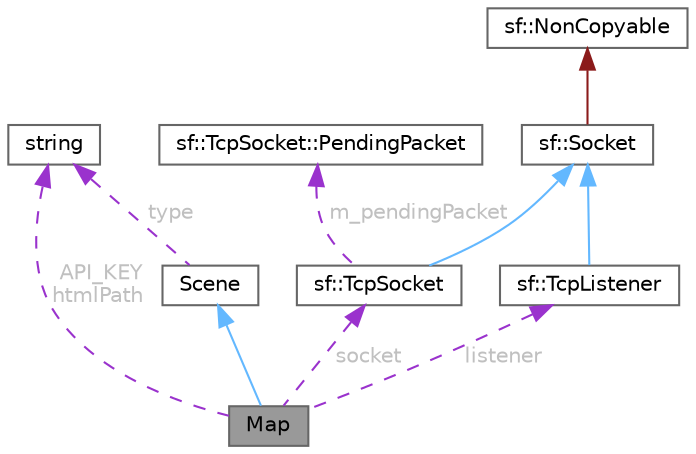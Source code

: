 digraph "Map"
{
 // INTERACTIVE_SVG=YES
 // LATEX_PDF_SIZE
  bgcolor="transparent";
  edge [fontname=Helvetica,fontsize=10,labelfontname=Helvetica,labelfontsize=10];
  node [fontname=Helvetica,fontsize=10,shape=box,height=0.2,width=0.4];
  Node1 [id="Node000001",label="Map",height=0.2,width=0.4,color="gray40", fillcolor="grey60", style="filled", fontcolor="black",tooltip=" "];
  Node2 -> Node1 [id="edge1_Node000001_Node000002",dir="back",color="steelblue1",style="solid",tooltip=" "];
  Node2 [id="Node000002",label="Scene",height=0.2,width=0.4,color="gray40", fillcolor="white", style="filled",URL="$a01593.html",tooltip=" "];
  Node3 -> Node2 [id="edge2_Node000002_Node000003",dir="back",color="darkorchid3",style="dashed",tooltip=" ",label=" type",fontcolor="grey" ];
  Node3 [id="Node000003",label="string",height=0.2,width=0.4,color="gray40", fillcolor="white", style="filled",tooltip=" "];
  Node3 -> Node1 [id="edge3_Node000001_Node000003",dir="back",color="darkorchid3",style="dashed",tooltip=" ",label=" API_KEY\nhtmlPath",fontcolor="grey" ];
  Node4 -> Node1 [id="edge4_Node000001_Node000004",dir="back",color="darkorchid3",style="dashed",tooltip=" ",label=" listener",fontcolor="grey" ];
  Node4 [id="Node000004",label="sf::TcpListener",height=0.2,width=0.4,color="gray40", fillcolor="white", style="filled",URL="$a01857.html",tooltip="Socket that listens to new TCP connections."];
  Node5 -> Node4 [id="edge5_Node000004_Node000005",dir="back",color="steelblue1",style="solid",tooltip=" "];
  Node5 [id="Node000005",label="sf::Socket",height=0.2,width=0.4,color="gray40", fillcolor="white", style="filled",URL="$a01849.html",tooltip="Base class for all the socket types."];
  Node6 -> Node5 [id="edge6_Node000005_Node000006",dir="back",color="firebrick4",style="solid",tooltip=" "];
  Node6 [id="Node000006",label="sf::NonCopyable",height=0.2,width=0.4,color="gray40", fillcolor="white", style="filled",URL="$a01897.html",tooltip="Utility class that makes any derived class non-copyable."];
  Node7 -> Node1 [id="edge7_Node000001_Node000007",dir="back",color="darkorchid3",style="dashed",tooltip=" ",label=" socket",fontcolor="grey" ];
  Node7 [id="Node000007",label="sf::TcpSocket",height=0.2,width=0.4,color="gray40", fillcolor="white", style="filled",URL="$a01861.html",tooltip="Specialized socket using the TCP protocol."];
  Node5 -> Node7 [id="edge8_Node000007_Node000005",dir="back",color="steelblue1",style="solid",tooltip=" "];
  Node8 -> Node7 [id="edge9_Node000007_Node000008",dir="back",color="darkorchid3",style="dashed",tooltip=" ",label=" m_pendingPacket",fontcolor="grey" ];
  Node8 [id="Node000008",label="sf::TcpSocket::PendingPacket",height=0.2,width=0.4,color="gray40", fillcolor="white", style="filled",URL="$a01865.html",tooltip="Structure holding the data of a pending packet."];
}
